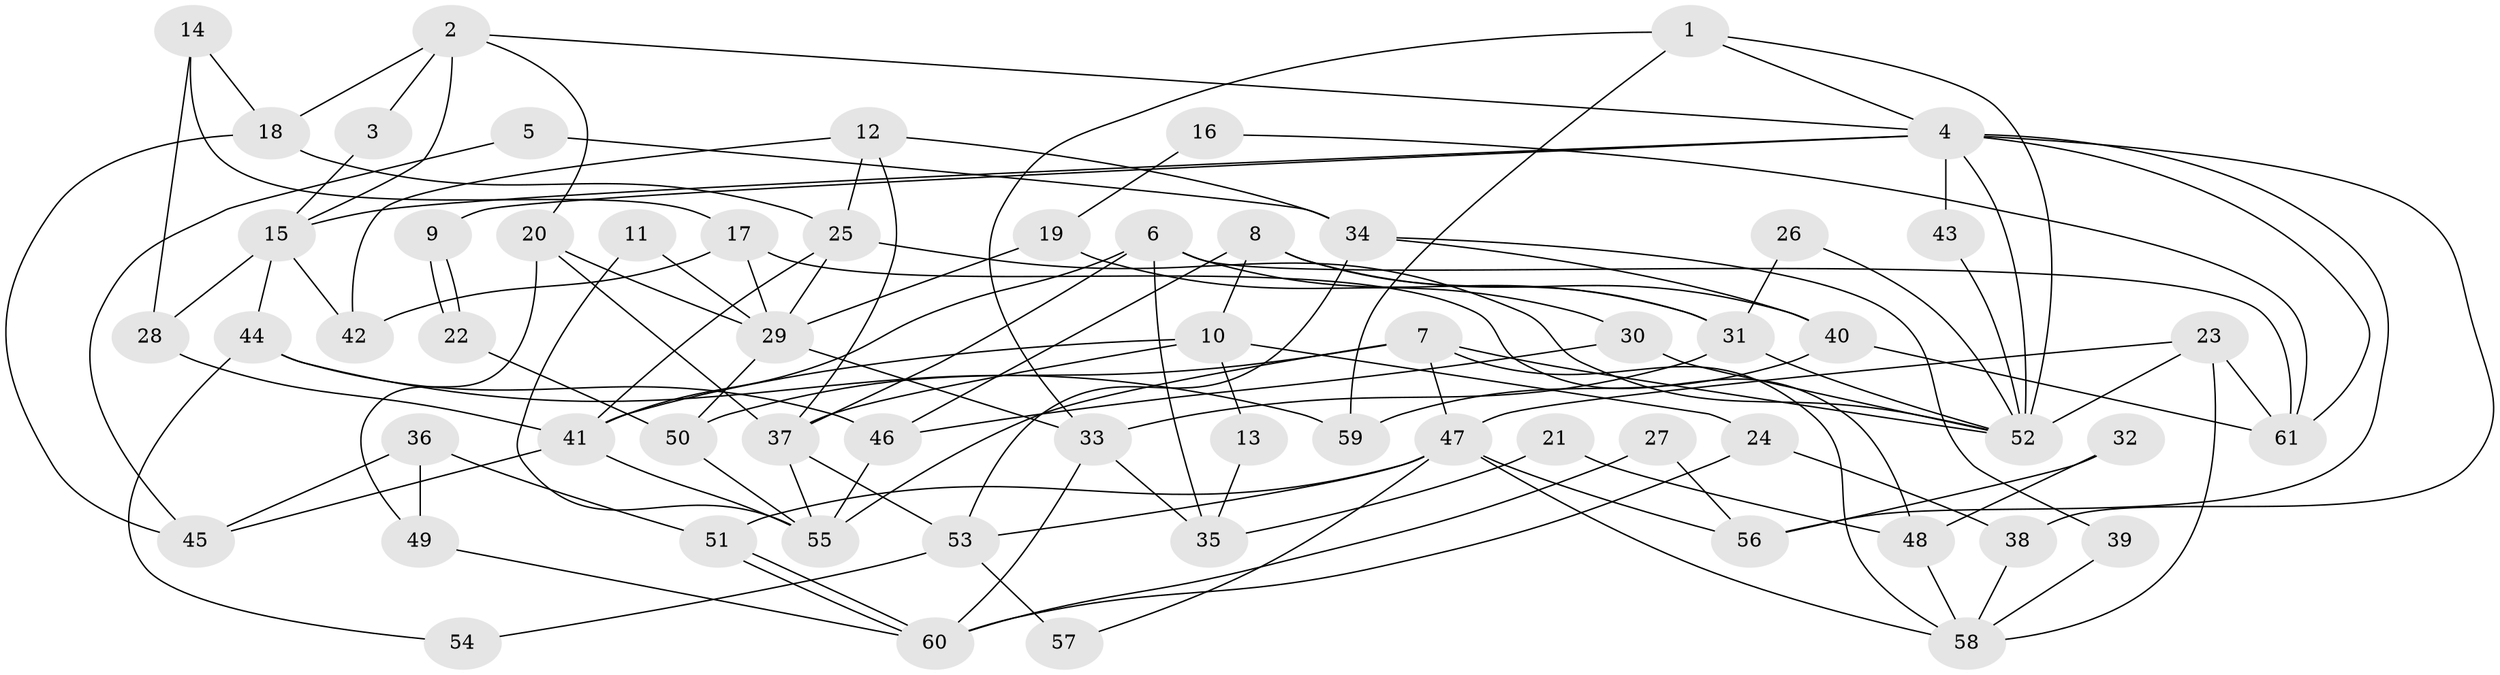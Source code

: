 // Generated by graph-tools (version 1.1) at 2025/15/03/09/25 04:15:01]
// undirected, 61 vertices, 122 edges
graph export_dot {
graph [start="1"]
  node [color=gray90,style=filled];
  1;
  2;
  3;
  4;
  5;
  6;
  7;
  8;
  9;
  10;
  11;
  12;
  13;
  14;
  15;
  16;
  17;
  18;
  19;
  20;
  21;
  22;
  23;
  24;
  25;
  26;
  27;
  28;
  29;
  30;
  31;
  32;
  33;
  34;
  35;
  36;
  37;
  38;
  39;
  40;
  41;
  42;
  43;
  44;
  45;
  46;
  47;
  48;
  49;
  50;
  51;
  52;
  53;
  54;
  55;
  56;
  57;
  58;
  59;
  60;
  61;
  1 -- 52;
  1 -- 4;
  1 -- 33;
  1 -- 59;
  2 -- 20;
  2 -- 15;
  2 -- 3;
  2 -- 4;
  2 -- 18;
  3 -- 15;
  4 -- 52;
  4 -- 9;
  4 -- 15;
  4 -- 38;
  4 -- 43;
  4 -- 56;
  4 -- 61;
  5 -- 45;
  5 -- 34;
  6 -- 41;
  6 -- 61;
  6 -- 31;
  6 -- 35;
  6 -- 37;
  7 -- 58;
  7 -- 55;
  7 -- 47;
  7 -- 50;
  7 -- 52;
  8 -- 10;
  8 -- 31;
  8 -- 40;
  8 -- 46;
  9 -- 22;
  9 -- 22;
  10 -- 37;
  10 -- 41;
  10 -- 13;
  10 -- 24;
  11 -- 55;
  11 -- 29;
  12 -- 25;
  12 -- 37;
  12 -- 34;
  12 -- 42;
  13 -- 35;
  14 -- 18;
  14 -- 17;
  14 -- 28;
  15 -- 44;
  15 -- 28;
  15 -- 42;
  16 -- 19;
  16 -- 61;
  17 -- 29;
  17 -- 42;
  17 -- 48;
  18 -- 25;
  18 -- 45;
  19 -- 30;
  19 -- 29;
  20 -- 49;
  20 -- 29;
  20 -- 37;
  21 -- 35;
  21 -- 48;
  22 -- 50;
  23 -- 58;
  23 -- 47;
  23 -- 52;
  23 -- 61;
  24 -- 60;
  24 -- 38;
  25 -- 52;
  25 -- 41;
  25 -- 29;
  26 -- 52;
  26 -- 31;
  27 -- 56;
  27 -- 60;
  28 -- 41;
  29 -- 33;
  29 -- 50;
  30 -- 52;
  30 -- 46;
  31 -- 52;
  31 -- 33;
  32 -- 48;
  32 -- 56;
  33 -- 35;
  33 -- 60;
  34 -- 40;
  34 -- 39;
  34 -- 53;
  36 -- 45;
  36 -- 51;
  36 -- 49;
  37 -- 53;
  37 -- 55;
  38 -- 58;
  39 -- 58;
  40 -- 61;
  40 -- 59;
  41 -- 55;
  41 -- 45;
  43 -- 52;
  44 -- 59;
  44 -- 46;
  44 -- 54;
  46 -- 55;
  47 -- 53;
  47 -- 51;
  47 -- 56;
  47 -- 57;
  47 -- 58;
  48 -- 58;
  49 -- 60;
  50 -- 55;
  51 -- 60;
  51 -- 60;
  53 -- 54;
  53 -- 57;
}
